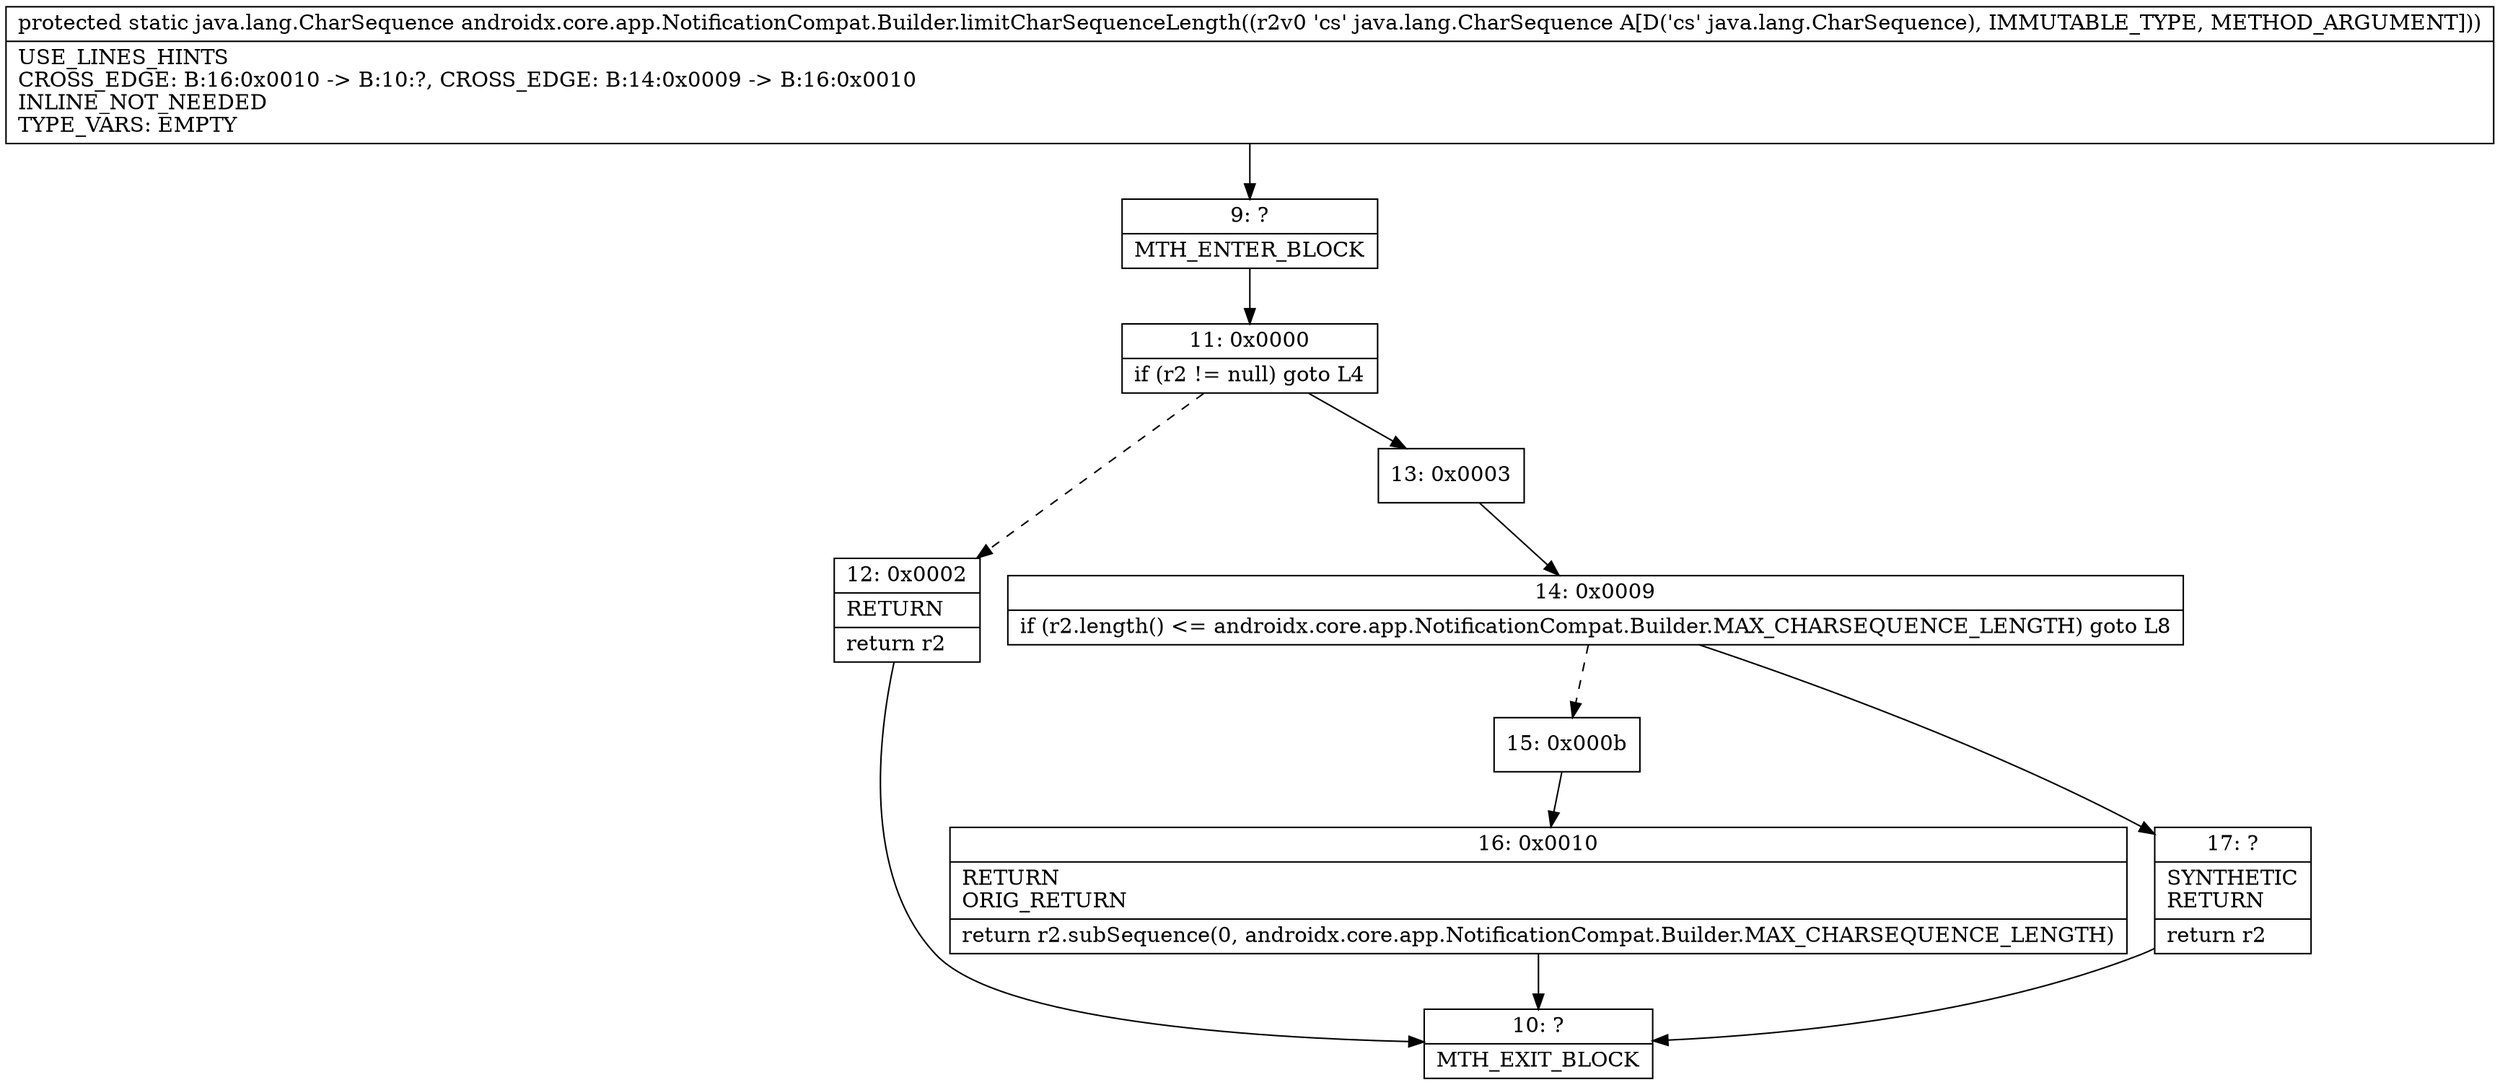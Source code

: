 digraph "CFG forandroidx.core.app.NotificationCompat.Builder.limitCharSequenceLength(Ljava\/lang\/CharSequence;)Ljava\/lang\/CharSequence;" {
Node_9 [shape=record,label="{9\:\ ?|MTH_ENTER_BLOCK\l}"];
Node_11 [shape=record,label="{11\:\ 0x0000|if (r2 != null) goto L4\l}"];
Node_12 [shape=record,label="{12\:\ 0x0002|RETURN\l|return r2\l}"];
Node_10 [shape=record,label="{10\:\ ?|MTH_EXIT_BLOCK\l}"];
Node_13 [shape=record,label="{13\:\ 0x0003}"];
Node_14 [shape=record,label="{14\:\ 0x0009|if (r2.length() \<= androidx.core.app.NotificationCompat.Builder.MAX_CHARSEQUENCE_LENGTH) goto L8\l}"];
Node_15 [shape=record,label="{15\:\ 0x000b}"];
Node_16 [shape=record,label="{16\:\ 0x0010|RETURN\lORIG_RETURN\l|return r2.subSequence(0, androidx.core.app.NotificationCompat.Builder.MAX_CHARSEQUENCE_LENGTH)\l}"];
Node_17 [shape=record,label="{17\:\ ?|SYNTHETIC\lRETURN\l|return r2\l}"];
MethodNode[shape=record,label="{protected static java.lang.CharSequence androidx.core.app.NotificationCompat.Builder.limitCharSequenceLength((r2v0 'cs' java.lang.CharSequence A[D('cs' java.lang.CharSequence), IMMUTABLE_TYPE, METHOD_ARGUMENT]))  | USE_LINES_HINTS\lCROSS_EDGE: B:16:0x0010 \-\> B:10:?, CROSS_EDGE: B:14:0x0009 \-\> B:16:0x0010\lINLINE_NOT_NEEDED\lTYPE_VARS: EMPTY\l}"];
MethodNode -> Node_9;Node_9 -> Node_11;
Node_11 -> Node_12[style=dashed];
Node_11 -> Node_13;
Node_12 -> Node_10;
Node_13 -> Node_14;
Node_14 -> Node_15[style=dashed];
Node_14 -> Node_17;
Node_15 -> Node_16;
Node_16 -> Node_10;
Node_17 -> Node_10;
}

